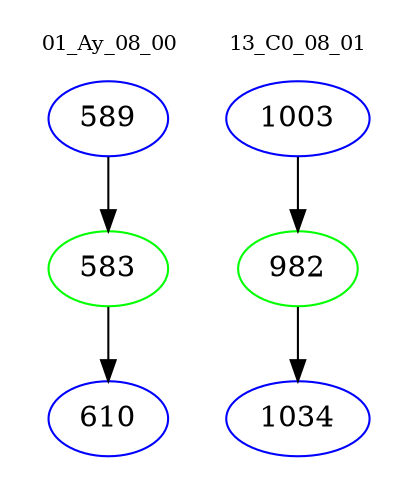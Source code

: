 digraph{
subgraph cluster_0 {
color = white
label = "01_Ay_08_00";
fontsize=10;
T0_589 [label="589", color="blue"]
T0_589 -> T0_583 [color="black"]
T0_583 [label="583", color="green"]
T0_583 -> T0_610 [color="black"]
T0_610 [label="610", color="blue"]
}
subgraph cluster_1 {
color = white
label = "13_C0_08_01";
fontsize=10;
T1_1003 [label="1003", color="blue"]
T1_1003 -> T1_982 [color="black"]
T1_982 [label="982", color="green"]
T1_982 -> T1_1034 [color="black"]
T1_1034 [label="1034", color="blue"]
}
}
